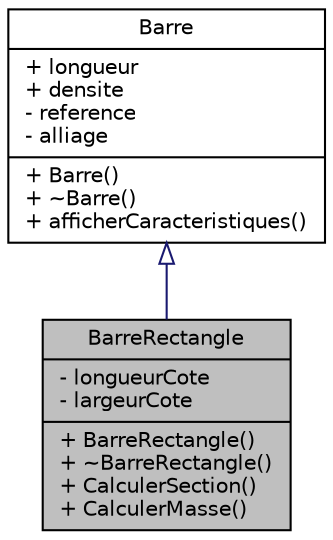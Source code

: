 digraph "BarreRectangle"
{
  edge [fontname="Helvetica",fontsize="10",labelfontname="Helvetica",labelfontsize="10"];
  node [fontname="Helvetica",fontsize="10",shape=record];
  Node0 [label="{BarreRectangle\n|- longueurCote\l- largeurCote\l|+ BarreRectangle()\l+ ~BarreRectangle()\l+ CalculerSection()\l+ CalculerMasse()\l}",height=0.2,width=0.4,color="black", fillcolor="grey75", style="filled", fontcolor="black"];
  Node1 -> Node0 [dir="back",color="midnightblue",fontsize="10",style="solid",arrowtail="onormal"];
  Node1 [label="{Barre\n|+ longueur\l+ densite\l- reference\l- alliage\l|+ Barre()\l+ ~Barre()\l+ afficherCaracteristiques()\l}",height=0.2,width=0.4,color="black", fillcolor="white", style="filled",URL="$class_barre.html"];
}
